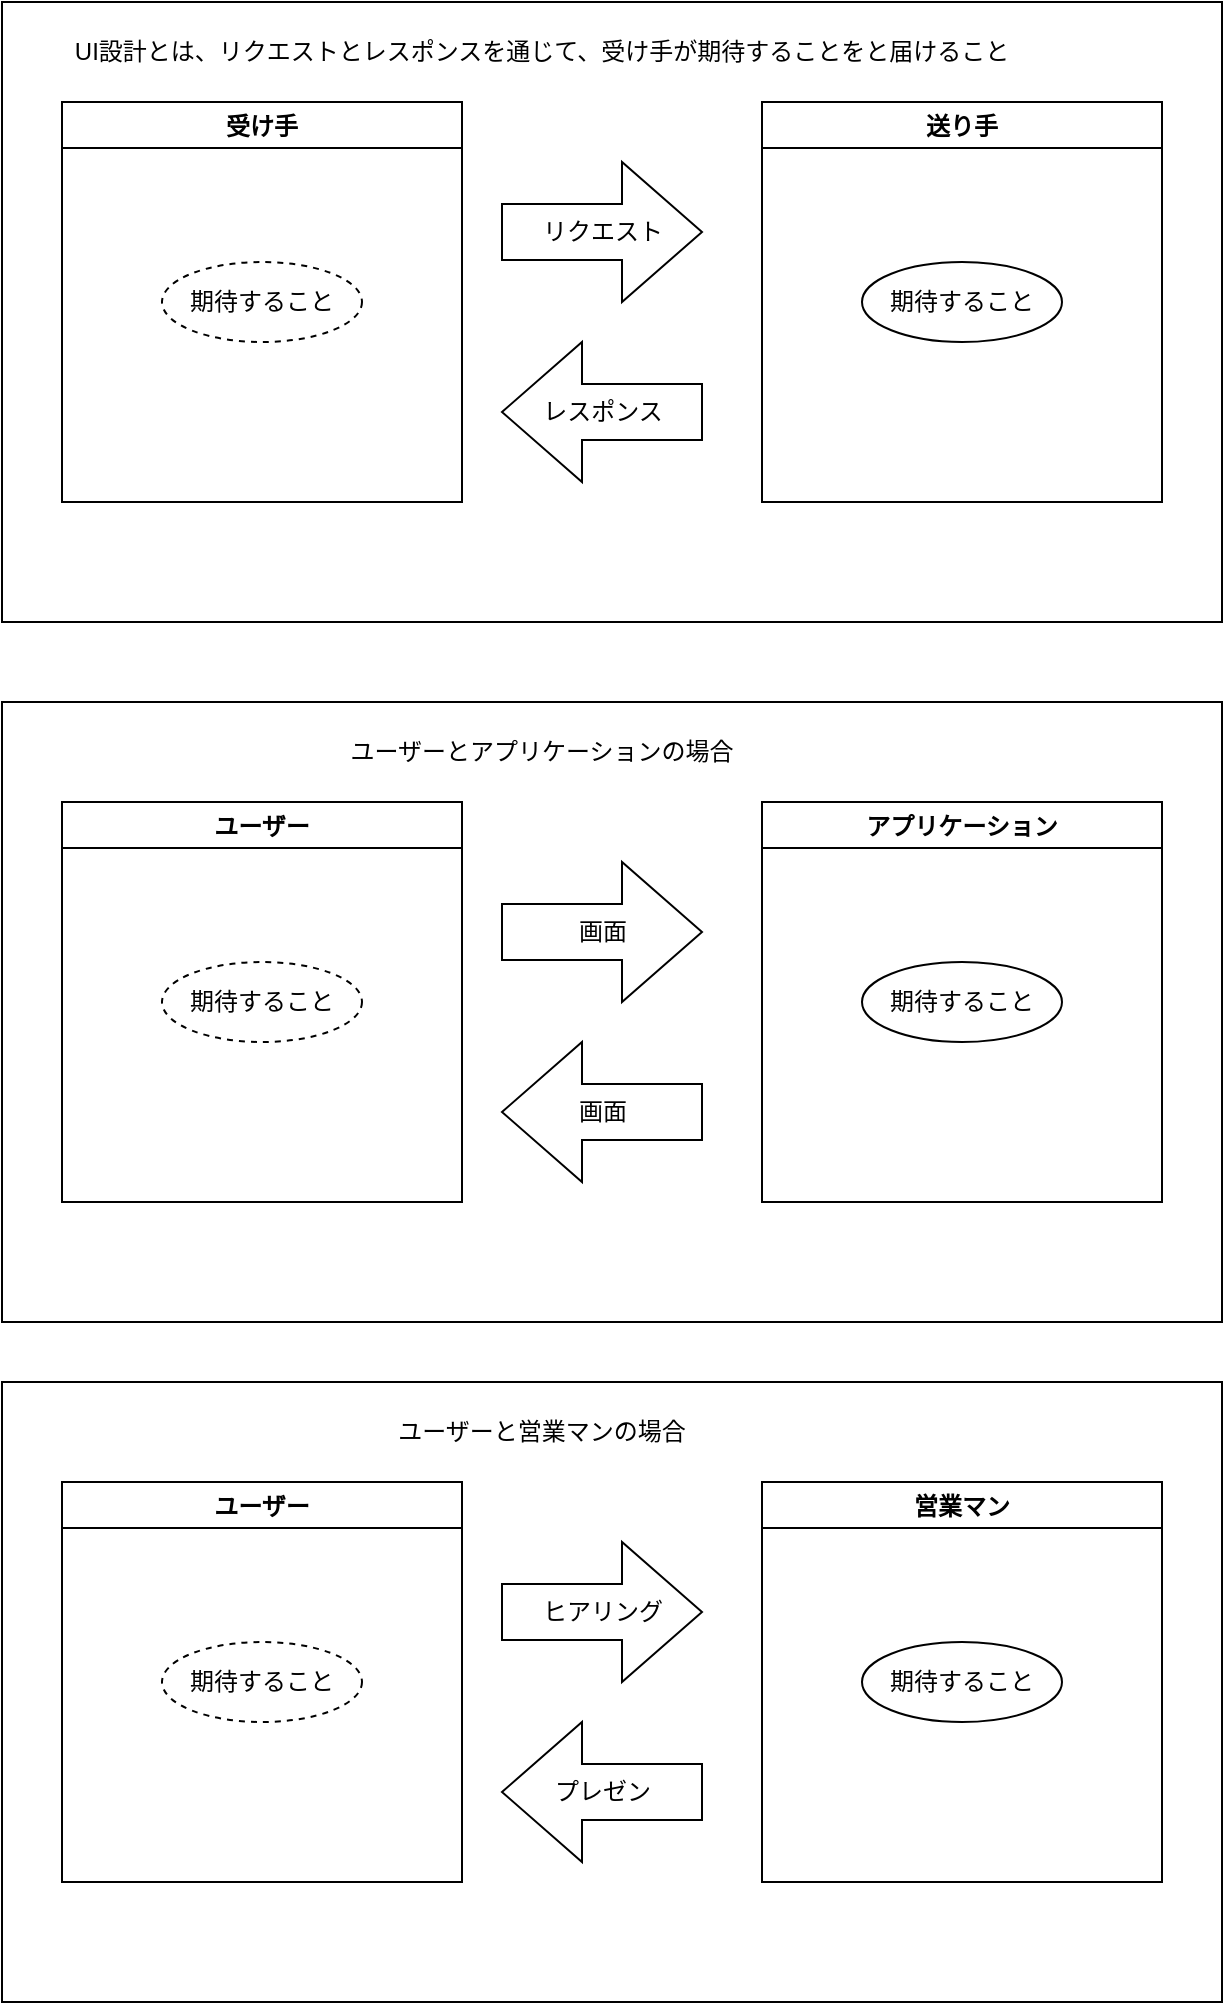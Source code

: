 <mxfile version="20.0.4" type="github">
  <diagram id="LRGMrQNxySAD4KpOwjFI" name="Page-1">
    <mxGraphModel dx="701" dy="410" grid="1" gridSize="10" guides="1" tooltips="1" connect="1" arrows="1" fold="1" page="1" pageScale="1" pageWidth="827" pageHeight="1169" math="0" shadow="0">
      <root>
        <mxCell id="0" />
        <mxCell id="1" parent="0" />
        <mxCell id="Mnn0HcnkNcKZoqquI9ph-33" value="" style="rounded=0;whiteSpace=wrap;html=1;shadow=0;glass=0;sketch=0;gradientColor=none;" vertex="1" parent="1">
          <mxGeometry x="80" y="120" width="610" height="310" as="geometry" />
        </mxCell>
        <mxCell id="Mnn0HcnkNcKZoqquI9ph-16" value="リクエスト" style="html=1;shadow=0;dashed=0;align=center;verticalAlign=middle;shape=mxgraph.arrows2.arrow;dy=0.6;dx=40;notch=0;" vertex="1" parent="1">
          <mxGeometry x="330" y="200" width="100" height="70" as="geometry" />
        </mxCell>
        <mxCell id="Mnn0HcnkNcKZoqquI9ph-17" value="レスポンス" style="html=1;shadow=0;dashed=0;align=center;verticalAlign=middle;shape=mxgraph.arrows2.arrow;dy=0.6;dx=40;flipH=1;notch=0;" vertex="1" parent="1">
          <mxGeometry x="330" y="290" width="100" height="70" as="geometry" />
        </mxCell>
        <mxCell id="Mnn0HcnkNcKZoqquI9ph-24" value="受け手" style="swimlane;rounded=1;shadow=0;glass=0;sketch=0;gradientColor=none;arcSize=0;" vertex="1" parent="1">
          <mxGeometry x="110" y="170" width="200" height="200" as="geometry" />
        </mxCell>
        <mxCell id="Mnn0HcnkNcKZoqquI9ph-28" value="期待すること" style="ellipse;whiteSpace=wrap;html=1;align=center;dashed=1;rounded=1;shadow=0;glass=0;sketch=0;gradientColor=none;" vertex="1" parent="Mnn0HcnkNcKZoqquI9ph-24">
          <mxGeometry x="50" y="80" width="100" height="40" as="geometry" />
        </mxCell>
        <mxCell id="Mnn0HcnkNcKZoqquI9ph-26" value="送り手" style="swimlane;rounded=1;shadow=0;glass=0;sketch=0;gradientColor=none;arcSize=0;" vertex="1" parent="1">
          <mxGeometry x="460" y="170" width="200" height="200" as="geometry" />
        </mxCell>
        <mxCell id="Mnn0HcnkNcKZoqquI9ph-30" value="期待すること" style="ellipse;whiteSpace=wrap;html=1;align=center;rounded=1;shadow=0;glass=0;sketch=0;gradientColor=none;" vertex="1" parent="Mnn0HcnkNcKZoqquI9ph-26">
          <mxGeometry x="50" y="80" width="100" height="40" as="geometry" />
        </mxCell>
        <mxCell id="Mnn0HcnkNcKZoqquI9ph-34" value="UI設計とは、リクエストとレスポンスを通じて、受け手が期待することをと届けること" style="text;html=1;strokeColor=none;fillColor=none;align=center;verticalAlign=middle;whiteSpace=wrap;rounded=0;shadow=0;glass=0;sketch=0;" vertex="1" parent="1">
          <mxGeometry x="110" y="130" width="480" height="30" as="geometry" />
        </mxCell>
        <mxCell id="Mnn0HcnkNcKZoqquI9ph-35" value="" style="rounded=0;whiteSpace=wrap;html=1;shadow=0;glass=0;sketch=0;gradientColor=none;" vertex="1" parent="1">
          <mxGeometry x="80" y="470" width="610" height="310" as="geometry" />
        </mxCell>
        <mxCell id="Mnn0HcnkNcKZoqquI9ph-36" value="画面" style="html=1;shadow=0;dashed=0;align=center;verticalAlign=middle;shape=mxgraph.arrows2.arrow;dy=0.6;dx=40;notch=0;" vertex="1" parent="1">
          <mxGeometry x="330" y="550" width="100" height="70" as="geometry" />
        </mxCell>
        <mxCell id="Mnn0HcnkNcKZoqquI9ph-37" value="画面" style="html=1;shadow=0;dashed=0;align=center;verticalAlign=middle;shape=mxgraph.arrows2.arrow;dy=0.6;dx=40;flipH=1;notch=0;" vertex="1" parent="1">
          <mxGeometry x="330" y="640" width="100" height="70" as="geometry" />
        </mxCell>
        <mxCell id="Mnn0HcnkNcKZoqquI9ph-38" value="ユーザー" style="swimlane;rounded=1;shadow=0;glass=0;sketch=0;gradientColor=none;arcSize=0;" vertex="1" parent="1">
          <mxGeometry x="110" y="520" width="200" height="200" as="geometry" />
        </mxCell>
        <mxCell id="Mnn0HcnkNcKZoqquI9ph-39" value="期待すること" style="ellipse;whiteSpace=wrap;html=1;align=center;dashed=1;rounded=1;shadow=0;glass=0;sketch=0;gradientColor=none;" vertex="1" parent="Mnn0HcnkNcKZoqquI9ph-38">
          <mxGeometry x="50" y="80" width="100" height="40" as="geometry" />
        </mxCell>
        <mxCell id="Mnn0HcnkNcKZoqquI9ph-40" value="アプリケーション" style="swimlane;rounded=1;shadow=0;glass=0;sketch=0;gradientColor=none;arcSize=0;" vertex="1" parent="1">
          <mxGeometry x="460" y="520" width="200" height="200" as="geometry" />
        </mxCell>
        <mxCell id="Mnn0HcnkNcKZoqquI9ph-41" value="期待すること" style="ellipse;whiteSpace=wrap;html=1;align=center;rounded=1;shadow=0;glass=0;sketch=0;gradientColor=none;" vertex="1" parent="Mnn0HcnkNcKZoqquI9ph-40">
          <mxGeometry x="50" y="80" width="100" height="40" as="geometry" />
        </mxCell>
        <mxCell id="Mnn0HcnkNcKZoqquI9ph-43" value="ユーザーとアプリケーションの場合" style="text;html=1;strokeColor=none;fillColor=none;align=center;verticalAlign=middle;whiteSpace=wrap;rounded=0;shadow=0;glass=0;sketch=0;" vertex="1" parent="1">
          <mxGeometry x="110" y="480" width="480" height="30" as="geometry" />
        </mxCell>
        <mxCell id="Mnn0HcnkNcKZoqquI9ph-45" value="" style="rounded=0;whiteSpace=wrap;html=1;shadow=0;glass=0;sketch=0;gradientColor=none;" vertex="1" parent="1">
          <mxGeometry x="80" y="810" width="610" height="310" as="geometry" />
        </mxCell>
        <mxCell id="Mnn0HcnkNcKZoqquI9ph-46" value="ヒアリング" style="html=1;shadow=0;dashed=0;align=center;verticalAlign=middle;shape=mxgraph.arrows2.arrow;dy=0.6;dx=40;notch=0;" vertex="1" parent="1">
          <mxGeometry x="330" y="890" width="100" height="70" as="geometry" />
        </mxCell>
        <mxCell id="Mnn0HcnkNcKZoqquI9ph-47" value="プレゼン" style="html=1;shadow=0;dashed=0;align=center;verticalAlign=middle;shape=mxgraph.arrows2.arrow;dy=0.6;dx=40;flipH=1;notch=0;" vertex="1" parent="1">
          <mxGeometry x="330" y="980" width="100" height="70" as="geometry" />
        </mxCell>
        <mxCell id="Mnn0HcnkNcKZoqquI9ph-48" value="ユーザー" style="swimlane;rounded=1;shadow=0;glass=0;sketch=0;gradientColor=none;arcSize=0;" vertex="1" parent="1">
          <mxGeometry x="110" y="860" width="200" height="200" as="geometry" />
        </mxCell>
        <mxCell id="Mnn0HcnkNcKZoqquI9ph-49" value="期待すること" style="ellipse;whiteSpace=wrap;html=1;align=center;dashed=1;rounded=1;shadow=0;glass=0;sketch=0;gradientColor=none;" vertex="1" parent="Mnn0HcnkNcKZoqquI9ph-48">
          <mxGeometry x="50" y="80" width="100" height="40" as="geometry" />
        </mxCell>
        <mxCell id="Mnn0HcnkNcKZoqquI9ph-50" value="営業マン" style="swimlane;rounded=1;shadow=0;glass=0;sketch=0;gradientColor=none;arcSize=0;" vertex="1" parent="1">
          <mxGeometry x="460" y="860" width="200" height="200" as="geometry" />
        </mxCell>
        <mxCell id="Mnn0HcnkNcKZoqquI9ph-51" value="期待すること" style="ellipse;whiteSpace=wrap;html=1;align=center;rounded=1;shadow=0;glass=0;sketch=0;gradientColor=none;" vertex="1" parent="Mnn0HcnkNcKZoqquI9ph-50">
          <mxGeometry x="50" y="80" width="100" height="40" as="geometry" />
        </mxCell>
        <mxCell id="Mnn0HcnkNcKZoqquI9ph-52" value="ユーザーと営業マンの場合" style="text;html=1;strokeColor=none;fillColor=none;align=center;verticalAlign=middle;whiteSpace=wrap;rounded=0;shadow=0;glass=0;sketch=0;" vertex="1" parent="1">
          <mxGeometry x="110" y="820" width="480" height="30" as="geometry" />
        </mxCell>
      </root>
    </mxGraphModel>
  </diagram>
</mxfile>
